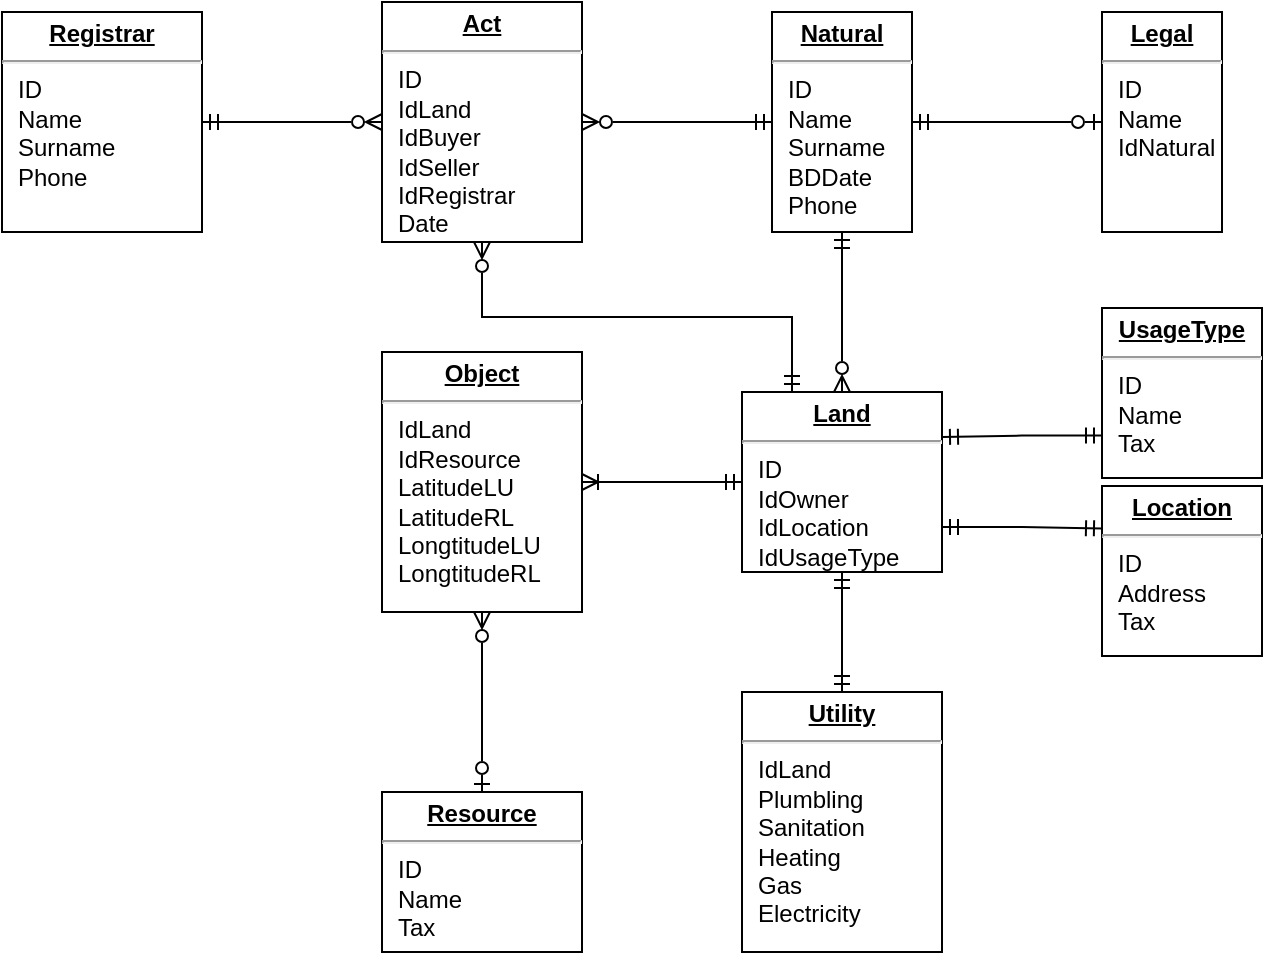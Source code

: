 <mxfile version="16.1.0" type="device" pages="2"><diagram id="dRem97IXqvR1Veg5d401" name="Page-1"><mxGraphModel dx="898" dy="429" grid="1" gridSize="10" guides="1" tooltips="1" connect="1" arrows="1" fold="1" page="1" pageScale="1" pageWidth="827" pageHeight="1169" math="0" shadow="0"><root><mxCell id="0"/><mxCell id="1" parent="0"/><mxCell id="4eVPDkdstp1eb7ESQI7k-11" style="edgeStyle=orthogonalEdgeStyle;rounded=0;orthogonalLoop=1;jettySize=auto;html=1;exitX=0.5;exitY=1;exitDx=0;exitDy=0;entryX=0.5;entryY=0;entryDx=0;entryDy=0;endArrow=ERmandOne;endFill=0;startArrow=ERmandOne;startFill=0;" parent="1" source="4eVPDkdstp1eb7ESQI7k-1" target="4eVPDkdstp1eb7ESQI7k-8" edge="1"><mxGeometry relative="1" as="geometry"/></mxCell><mxCell id="4eVPDkdstp1eb7ESQI7k-13" style="edgeStyle=orthogonalEdgeStyle;rounded=0;orthogonalLoop=1;jettySize=auto;html=1;exitX=1;exitY=0.75;exitDx=0;exitDy=0;entryX=0;entryY=0.25;entryDx=0;entryDy=0;startArrow=ERmandOne;startFill=0;endArrow=ERmandOne;endFill=0;" parent="1" source="4eVPDkdstp1eb7ESQI7k-1" target="4eVPDkdstp1eb7ESQI7k-4" edge="1"><mxGeometry relative="1" as="geometry"/></mxCell><mxCell id="4eVPDkdstp1eb7ESQI7k-15" style="edgeStyle=orthogonalEdgeStyle;rounded=0;orthogonalLoop=1;jettySize=auto;html=1;exitX=0;exitY=0.5;exitDx=0;exitDy=0;startArrow=ERmandOne;startFill=0;endArrow=ERoneToMany;endFill=0;" parent="1" source="4eVPDkdstp1eb7ESQI7k-1" target="4eVPDkdstp1eb7ESQI7k-6" edge="1"><mxGeometry relative="1" as="geometry"/></mxCell><mxCell id="4eVPDkdstp1eb7ESQI7k-1" value="&lt;p style=&quot;margin: 0px ; margin-top: 4px ; text-align: center ; text-decoration: underline&quot;&gt;&lt;b&gt;Land&lt;/b&gt;&lt;/p&gt;&lt;hr&gt;&lt;p style=&quot;margin: 0px ; margin-left: 8px&quot;&gt;ID&lt;/p&gt;&lt;p style=&quot;margin: 0px ; margin-left: 8px&quot;&gt;IdOwner&lt;/p&gt;&lt;p style=&quot;margin: 0px ; margin-left: 8px&quot;&gt;IdLocation&lt;/p&gt;&lt;p style=&quot;margin: 0px ; margin-left: 8px&quot;&gt;IdUsageType&lt;/p&gt;&lt;p style=&quot;margin: 0px ; margin-left: 8px&quot;&gt;&lt;br&gt;&lt;/p&gt;" style="verticalAlign=top;align=left;overflow=fill;fontSize=12;fontFamily=Helvetica;html=1;" parent="1" vertex="1"><mxGeometry x="450" y="240" width="100" height="90" as="geometry"/></mxCell><mxCell id="4eVPDkdstp1eb7ESQI7k-20" style="edgeStyle=orthogonalEdgeStyle;rounded=0;orthogonalLoop=1;jettySize=auto;html=1;exitX=0.5;exitY=1;exitDx=0;exitDy=0;entryX=0.5;entryY=0;entryDx=0;entryDy=0;startArrow=ERmandOne;startFill=0;endArrow=ERzeroToMany;endFill=0;" parent="1" source="4eVPDkdstp1eb7ESQI7k-2" target="4eVPDkdstp1eb7ESQI7k-1" edge="1"><mxGeometry relative="1" as="geometry"/></mxCell><mxCell id="4eVPDkdstp1eb7ESQI7k-21" style="edgeStyle=orthogonalEdgeStyle;rounded=0;orthogonalLoop=1;jettySize=auto;html=1;exitX=0;exitY=0.25;exitDx=0;exitDy=0;entryX=1;entryY=0.75;entryDx=0;entryDy=0;startArrow=ERzeroToOne;startFill=0;endArrow=ERzeroToMany;endFill=0;strokeColor=none;" parent="1" source="4eVPDkdstp1eb7ESQI7k-2" target="4eVPDkdstp1eb7ESQI7k-10" edge="1"><mxGeometry relative="1" as="geometry"/></mxCell><mxCell id="4eVPDkdstp1eb7ESQI7k-23" style="edgeStyle=orthogonalEdgeStyle;rounded=0;orthogonalLoop=1;jettySize=auto;html=1;exitX=0;exitY=0.5;exitDx=0;exitDy=0;entryX=1;entryY=0.5;entryDx=0;entryDy=0;startArrow=ERmandOne;startFill=0;endArrow=ERzeroToMany;endFill=0;" parent="1" source="4eVPDkdstp1eb7ESQI7k-2" target="4eVPDkdstp1eb7ESQI7k-10" edge="1"><mxGeometry relative="1" as="geometry"/></mxCell><mxCell id="4eVPDkdstp1eb7ESQI7k-2" value="&lt;p style=&quot;margin: 0px ; margin-top: 4px ; text-align: center ; text-decoration: underline&quot;&gt;&lt;b&gt;Natural&lt;/b&gt;&lt;/p&gt;&lt;hr&gt;&lt;p style=&quot;margin: 0px ; margin-left: 8px&quot;&gt;ID&lt;/p&gt;&lt;p style=&quot;margin: 0px ; margin-left: 8px&quot;&gt;Name&lt;/p&gt;&lt;p style=&quot;margin: 0px ; margin-left: 8px&quot;&gt;Surname&lt;/p&gt;&lt;p style=&quot;margin: 0px ; margin-left: 8px&quot;&gt;BDDate&lt;/p&gt;&lt;p style=&quot;margin: 0px ; margin-left: 8px&quot;&gt;Phone&lt;/p&gt;&lt;p style=&quot;margin: 0px ; margin-left: 8px&quot;&gt;&lt;br&gt;&lt;/p&gt;" style="verticalAlign=top;align=left;overflow=fill;fontSize=12;fontFamily=Helvetica;html=1;" parent="1" vertex="1"><mxGeometry x="465" y="50" width="70" height="110" as="geometry"/></mxCell><mxCell id="4eVPDkdstp1eb7ESQI7k-22" style="edgeStyle=orthogonalEdgeStyle;rounded=0;orthogonalLoop=1;jettySize=auto;html=1;exitX=0;exitY=0.5;exitDx=0;exitDy=0;entryX=1;entryY=0.5;entryDx=0;entryDy=0;startArrow=ERzeroToOne;startFill=0;endArrow=ERmandOne;endFill=0;" parent="1" source="4eVPDkdstp1eb7ESQI7k-3" target="4eVPDkdstp1eb7ESQI7k-2" edge="1"><mxGeometry relative="1" as="geometry"/></mxCell><mxCell id="4eVPDkdstp1eb7ESQI7k-3" value="&lt;p style=&quot;margin: 0px ; margin-top: 4px ; text-align: center ; text-decoration: underline&quot;&gt;&lt;b&gt;Legal&lt;/b&gt;&lt;/p&gt;&lt;hr&gt;&lt;p style=&quot;margin: 0px ; margin-left: 8px&quot;&gt;ID&lt;/p&gt;&lt;p style=&quot;margin: 0px ; margin-left: 8px&quot;&gt;Name&lt;/p&gt;&lt;p style=&quot;margin: 0px ; margin-left: 8px&quot;&gt;IdNatural&lt;/p&gt;&lt;p style=&quot;margin: 0px ; margin-left: 8px&quot;&gt;&lt;br&gt;&lt;/p&gt;" style="verticalAlign=top;align=left;overflow=fill;fontSize=12;fontFamily=Helvetica;html=1;" parent="1" vertex="1"><mxGeometry x="630" y="50" width="60" height="110" as="geometry"/></mxCell><mxCell id="4eVPDkdstp1eb7ESQI7k-4" value="&lt;p style=&quot;margin: 0px ; margin-top: 4px ; text-align: center ; text-decoration: underline&quot;&gt;&lt;b&gt;Location&lt;/b&gt;&lt;/p&gt;&lt;hr&gt;&lt;p style=&quot;margin: 0px ; margin-left: 8px&quot;&gt;ID&lt;/p&gt;&lt;p style=&quot;margin: 0px ; margin-left: 8px&quot;&gt;Address&lt;/p&gt;&lt;p style=&quot;margin: 0px ; margin-left: 8px&quot;&gt;Tax&lt;/p&gt;&lt;p style=&quot;margin: 0px ; margin-left: 8px&quot;&gt;&lt;br&gt;&lt;/p&gt;&lt;p style=&quot;margin: 0px ; margin-left: 8px&quot;&gt;&lt;br&gt;&lt;/p&gt;" style="verticalAlign=top;align=left;overflow=fill;fontSize=12;fontFamily=Helvetica;html=1;" parent="1" vertex="1"><mxGeometry x="630" y="287" width="80" height="85" as="geometry"/></mxCell><mxCell id="4eVPDkdstp1eb7ESQI7k-12" style="edgeStyle=orthogonalEdgeStyle;rounded=0;orthogonalLoop=1;jettySize=auto;html=1;exitX=0;exitY=0.75;exitDx=0;exitDy=0;entryX=1;entryY=0.25;entryDx=0;entryDy=0;startArrow=ERmandOne;startFill=0;endArrow=ERmandOne;endFill=0;" parent="1" source="4eVPDkdstp1eb7ESQI7k-5" target="4eVPDkdstp1eb7ESQI7k-1" edge="1"><mxGeometry relative="1" as="geometry"/></mxCell><mxCell id="4eVPDkdstp1eb7ESQI7k-5" value="&lt;p style=&quot;margin: 0px ; margin-top: 4px ; text-align: center ; text-decoration: underline&quot;&gt;&lt;b&gt;UsageType&lt;/b&gt;&lt;/p&gt;&lt;hr&gt;&lt;p style=&quot;margin: 0px ; margin-left: 8px&quot;&gt;ID&lt;/p&gt;&lt;p style=&quot;margin: 0px ; margin-left: 8px&quot;&gt;Name&lt;/p&gt;&lt;p style=&quot;margin: 0px ; margin-left: 8px&quot;&gt;Tax&lt;/p&gt;&lt;p style=&quot;margin: 0px ; margin-left: 8px&quot;&gt;&lt;br&gt;&lt;/p&gt;" style="verticalAlign=top;align=left;overflow=fill;fontSize=12;fontFamily=Helvetica;html=1;" parent="1" vertex="1"><mxGeometry x="630" y="198" width="80" height="85" as="geometry"/></mxCell><mxCell id="4eVPDkdstp1eb7ESQI7k-6" value="&lt;p style=&quot;margin: 0px ; margin-top: 4px ; text-align: center ; text-decoration: underline&quot;&gt;&lt;b&gt;Object&lt;/b&gt;&lt;/p&gt;&lt;hr&gt;&lt;p style=&quot;margin: 0px ; margin-left: 8px&quot;&gt;IdLand&lt;/p&gt;&lt;p style=&quot;margin: 0px ; margin-left: 8px&quot;&gt;IdResource&lt;/p&gt;&lt;p style=&quot;margin: 0px ; margin-left: 8px&quot;&gt;LatitudeLU&lt;/p&gt;&lt;p style=&quot;margin: 0px ; margin-left: 8px&quot;&gt;LatitudeRL&lt;/p&gt;&lt;p style=&quot;margin: 0px ; margin-left: 8px&quot;&gt;LongtitudeLU&lt;/p&gt;&lt;p style=&quot;margin: 0px ; margin-left: 8px&quot;&gt;LongtitudeRL&lt;/p&gt;&lt;p style=&quot;margin: 0px ; margin-left: 8px&quot;&gt;&lt;br&gt;&lt;/p&gt;" style="verticalAlign=top;align=left;overflow=fill;fontSize=12;fontFamily=Helvetica;html=1;" parent="1" vertex="1"><mxGeometry x="270" y="220" width="100" height="130" as="geometry"/></mxCell><mxCell id="4eVPDkdstp1eb7ESQI7k-14" style="edgeStyle=orthogonalEdgeStyle;rounded=0;orthogonalLoop=1;jettySize=auto;html=1;exitX=0.5;exitY=0;exitDx=0;exitDy=0;entryX=0.5;entryY=1;entryDx=0;entryDy=0;startArrow=ERzeroToOne;startFill=0;endArrow=ERzeroToMany;endFill=0;" parent="1" source="4eVPDkdstp1eb7ESQI7k-7" target="4eVPDkdstp1eb7ESQI7k-6" edge="1"><mxGeometry relative="1" as="geometry"/></mxCell><mxCell id="4eVPDkdstp1eb7ESQI7k-7" value="&lt;p style=&quot;margin: 0px ; margin-top: 4px ; text-align: center ; text-decoration: underline&quot;&gt;&lt;b&gt;Resource&lt;/b&gt;&lt;/p&gt;&lt;hr&gt;&lt;p style=&quot;margin: 0px ; margin-left: 8px&quot;&gt;ID&lt;/p&gt;&lt;p style=&quot;margin: 0px ; margin-left: 8px&quot;&gt;Name&lt;/p&gt;&lt;p style=&quot;margin: 0px ; margin-left: 8px&quot;&gt;Tax&lt;/p&gt;&lt;p style=&quot;margin: 0px ; margin-left: 8px&quot;&gt;&lt;br&gt;&lt;/p&gt;" style="verticalAlign=top;align=left;overflow=fill;fontSize=12;fontFamily=Helvetica;html=1;" parent="1" vertex="1"><mxGeometry x="270" y="440" width="100" height="80" as="geometry"/></mxCell><mxCell id="4eVPDkdstp1eb7ESQI7k-8" value="&lt;p style=&quot;margin: 0px ; margin-top: 4px ; text-align: center ; text-decoration: underline&quot;&gt;&lt;b&gt;Utility&lt;/b&gt;&lt;/p&gt;&lt;hr&gt;&lt;p style=&quot;margin: 0px ; margin-left: 8px&quot;&gt;IdLand&lt;/p&gt;&lt;p style=&quot;margin: 0px ; margin-left: 8px&quot;&gt;Plumbling&lt;/p&gt;&lt;p style=&quot;margin: 0px ; margin-left: 8px&quot;&gt;Sanitation&lt;/p&gt;&lt;p style=&quot;margin: 0px ; margin-left: 8px&quot;&gt;Heating&lt;/p&gt;&lt;p style=&quot;margin: 0px ; margin-left: 8px&quot;&gt;Gas&lt;/p&gt;&lt;p style=&quot;margin: 0px ; margin-left: 8px&quot;&gt;Electricity&lt;/p&gt;&lt;p style=&quot;margin: 0px ; margin-left: 8px&quot;&gt;&lt;br&gt;&lt;/p&gt;" style="verticalAlign=top;align=left;overflow=fill;fontSize=12;fontFamily=Helvetica;html=1;" parent="1" vertex="1"><mxGeometry x="450" y="390" width="100" height="130" as="geometry"/></mxCell><mxCell id="4eVPDkdstp1eb7ESQI7k-25" style="edgeStyle=orthogonalEdgeStyle;rounded=0;orthogonalLoop=1;jettySize=auto;html=1;exitX=1;exitY=0.5;exitDx=0;exitDy=0;entryX=0;entryY=0.5;entryDx=0;entryDy=0;startArrow=ERmandOne;startFill=0;endArrow=ERzeroToMany;endFill=0;" parent="1" source="4eVPDkdstp1eb7ESQI7k-9" target="4eVPDkdstp1eb7ESQI7k-10" edge="1"><mxGeometry relative="1" as="geometry"/></mxCell><mxCell id="4eVPDkdstp1eb7ESQI7k-9" value="&lt;p style=&quot;margin: 0px ; margin-top: 4px ; text-align: center ; text-decoration: underline&quot;&gt;&lt;b&gt;Registrar&lt;/b&gt;&lt;/p&gt;&lt;hr&gt;&lt;p style=&quot;margin: 0px ; margin-left: 8px&quot;&gt;ID&lt;/p&gt;&lt;p style=&quot;margin: 0px ; margin-left: 8px&quot;&gt;Name&lt;/p&gt;&lt;p style=&quot;margin: 0px ; margin-left: 8px&quot;&gt;Surname&lt;/p&gt;&lt;p style=&quot;margin: 0px ; margin-left: 8px&quot;&gt;Phone&lt;/p&gt;&lt;p style=&quot;margin: 0px ; margin-left: 8px&quot;&gt;&lt;br&gt;&lt;/p&gt;" style="verticalAlign=top;align=left;overflow=fill;fontSize=12;fontFamily=Helvetica;html=1;" parent="1" vertex="1"><mxGeometry x="80" y="50" width="100" height="110" as="geometry"/></mxCell><mxCell id="4Smw0XALarZIX-SRAqZl-2" style="edgeStyle=orthogonalEdgeStyle;rounded=0;orthogonalLoop=1;jettySize=auto;html=1;exitX=0.5;exitY=1;exitDx=0;exitDy=0;entryX=0.25;entryY=0;entryDx=0;entryDy=0;endArrow=ERmandOne;endFill=0;startArrow=ERzeroToMany;startFill=0;" parent="1" source="4eVPDkdstp1eb7ESQI7k-10" target="4eVPDkdstp1eb7ESQI7k-1" edge="1"><mxGeometry relative="1" as="geometry"/></mxCell><mxCell id="4eVPDkdstp1eb7ESQI7k-10" value="&lt;p style=&quot;margin: 0px ; margin-top: 4px ; text-align: center ; text-decoration: underline&quot;&gt;&lt;b&gt;Act&lt;/b&gt;&lt;/p&gt;&lt;hr&gt;&lt;p style=&quot;margin: 0px ; margin-left: 8px&quot;&gt;ID&lt;/p&gt;&lt;p style=&quot;margin: 0px ; margin-left: 8px&quot;&gt;IdLand&lt;/p&gt;&lt;p style=&quot;margin: 0px ; margin-left: 8px&quot;&gt;IdBuyer&lt;/p&gt;&lt;p style=&quot;margin: 0px ; margin-left: 8px&quot;&gt;IdSeller&lt;/p&gt;&lt;p style=&quot;margin: 0px ; margin-left: 8px&quot;&gt;IdRegistrar&lt;/p&gt;&lt;p style=&quot;margin: 0px ; margin-left: 8px&quot;&gt;Date&lt;/p&gt;&lt;p style=&quot;margin: 0px ; margin-left: 8px&quot;&gt;&lt;br&gt;&lt;/p&gt;" style="verticalAlign=top;align=left;overflow=fill;fontSize=12;fontFamily=Helvetica;html=1;" parent="1" vertex="1"><mxGeometry x="270" y="45" width="100" height="120" as="geometry"/></mxCell></root></mxGraphModel></diagram><diagram id="jjpsH7fdC58fuieKZoK3" name="Page-2"><mxGraphModel dx="945" dy="452" grid="1" gridSize="10" guides="1" tooltips="1" connect="1" arrows="1" fold="1" page="1" pageScale="1" pageWidth="827" pageHeight="1169" math="0" shadow="0"><root><mxCell id="xmkywBRnXsIrLhbnDRBD-0"/><mxCell id="xmkywBRnXsIrLhbnDRBD-1" parent="xmkywBRnXsIrLhbnDRBD-0"/><mxCell id="ANMacjhzNQ4WQCDmCYXE-0" style="edgeStyle=orthogonalEdgeStyle;rounded=0;orthogonalLoop=1;jettySize=auto;html=1;exitX=0.5;exitY=1;exitDx=0;exitDy=0;entryX=0.5;entryY=0;entryDx=0;entryDy=0;endArrow=ERmandOne;endFill=0;startArrow=ERmandOne;startFill=0;" edge="1" parent="xmkywBRnXsIrLhbnDRBD-1" target="ANMacjhzNQ4WQCDmCYXE-16"><mxGeometry relative="1" as="geometry"><mxPoint x="500" y="330" as="sourcePoint"/></mxGeometry></mxCell><mxCell id="ANMacjhzNQ4WQCDmCYXE-1" style="edgeStyle=orthogonalEdgeStyle;rounded=0;orthogonalLoop=1;jettySize=auto;html=1;exitX=1;exitY=0.75;exitDx=0;exitDy=0;entryX=0;entryY=0.5;entryDx=0;entryDy=0;startArrow=ERmandOne;startFill=0;endArrow=ERmandOne;endFill=0;" edge="1" parent="xmkywBRnXsIrLhbnDRBD-1" source="ANMacjhzNQ4WQCDmCYXE-21" target="ANMacjhzNQ4WQCDmCYXE-23"><mxGeometry relative="1" as="geometry"><mxPoint x="550" y="307.5" as="sourcePoint"/><mxPoint x="630" y="308.25" as="targetPoint"/></mxGeometry></mxCell><mxCell id="ANMacjhzNQ4WQCDmCYXE-2" style="edgeStyle=orthogonalEdgeStyle;rounded=0;orthogonalLoop=1;jettySize=auto;html=1;exitX=0;exitY=0.5;exitDx=0;exitDy=0;startArrow=ERmandOne;startFill=0;endArrow=ERoneToMany;endFill=0;" edge="1" parent="xmkywBRnXsIrLhbnDRBD-1" source="ANMacjhzNQ4WQCDmCYXE-21" target="ANMacjhzNQ4WQCDmCYXE-13"><mxGeometry relative="1" as="geometry"><mxPoint x="450" y="285" as="sourcePoint"/></mxGeometry></mxCell><mxCell id="ANMacjhzNQ4WQCDmCYXE-4" style="edgeStyle=orthogonalEdgeStyle;rounded=0;orthogonalLoop=1;jettySize=auto;html=1;exitX=0.5;exitY=1;exitDx=0;exitDy=0;entryX=0.5;entryY=0;entryDx=0;entryDy=0;startArrow=ERmandOne;startFill=0;endArrow=ERzeroToMany;endFill=0;" edge="1" parent="xmkywBRnXsIrLhbnDRBD-1" source="ANMacjhzNQ4WQCDmCYXE-7" target="ANMacjhzNQ4WQCDmCYXE-21"><mxGeometry relative="1" as="geometry"><mxPoint x="500" y="240" as="targetPoint"/></mxGeometry></mxCell><mxCell id="ANMacjhzNQ4WQCDmCYXE-5" style="edgeStyle=orthogonalEdgeStyle;rounded=0;orthogonalLoop=1;jettySize=auto;html=1;exitX=0;exitY=0.25;exitDx=0;exitDy=0;entryX=1;entryY=0.75;entryDx=0;entryDy=0;startArrow=ERzeroToOne;startFill=0;endArrow=ERzeroToMany;endFill=0;strokeColor=none;" edge="1" parent="xmkywBRnXsIrLhbnDRBD-1" source="ANMacjhzNQ4WQCDmCYXE-7" target="ANMacjhzNQ4WQCDmCYXE-20"><mxGeometry relative="1" as="geometry"/></mxCell><mxCell id="ANMacjhzNQ4WQCDmCYXE-6" style="edgeStyle=orthogonalEdgeStyle;rounded=0;orthogonalLoop=1;jettySize=auto;html=1;exitX=0;exitY=0.5;exitDx=0;exitDy=0;entryX=1;entryY=0.5;entryDx=0;entryDy=0;startArrow=ERmandOne;startFill=0;endArrow=ERzeroToMany;endFill=0;" edge="1" parent="xmkywBRnXsIrLhbnDRBD-1" source="ANMacjhzNQ4WQCDmCYXE-7" target="ANMacjhzNQ4WQCDmCYXE-20"><mxGeometry relative="1" as="geometry"/></mxCell><mxCell id="ANMacjhzNQ4WQCDmCYXE-7" value="&lt;p style=&quot;margin: 0px ; margin-top: 4px ; text-align: center ; text-decoration: underline&quot;&gt;&lt;b&gt;Natural&lt;/b&gt;&lt;/p&gt;&lt;hr&gt;&lt;p style=&quot;margin: 0px ; margin-left: 8px&quot;&gt;ID&lt;/p&gt;&lt;p style=&quot;margin: 0px ; margin-left: 8px&quot;&gt;Name&lt;/p&gt;&lt;p style=&quot;margin: 0px ; margin-left: 8px&quot;&gt;Surname&lt;/p&gt;&lt;p style=&quot;margin: 0px ; margin-left: 8px&quot;&gt;BDDate&lt;/p&gt;&lt;p style=&quot;margin: 0px ; margin-left: 8px&quot;&gt;Phone&lt;/p&gt;&lt;p style=&quot;margin: 0px ; margin-left: 8px&quot;&gt;&lt;br&gt;&lt;/p&gt;" style="verticalAlign=top;align=left;overflow=fill;fontSize=12;fontFamily=Helvetica;html=1;" vertex="1" parent="xmkywBRnXsIrLhbnDRBD-1"><mxGeometry x="465" y="50" width="70" height="110" as="geometry"/></mxCell><mxCell id="ANMacjhzNQ4WQCDmCYXE-8" style="edgeStyle=orthogonalEdgeStyle;rounded=0;orthogonalLoop=1;jettySize=auto;html=1;exitX=0;exitY=0.5;exitDx=0;exitDy=0;entryX=1;entryY=0.5;entryDx=0;entryDy=0;startArrow=ERzeroToOne;startFill=0;endArrow=ERmandOne;endFill=0;" edge="1" parent="xmkywBRnXsIrLhbnDRBD-1" source="ANMacjhzNQ4WQCDmCYXE-9" target="ANMacjhzNQ4WQCDmCYXE-7"><mxGeometry relative="1" as="geometry"/></mxCell><mxCell id="ANMacjhzNQ4WQCDmCYXE-9" value="&lt;p style=&quot;margin: 0px ; margin-top: 4px ; text-align: center ; text-decoration: underline&quot;&gt;&lt;b&gt;Legal&lt;/b&gt;&lt;/p&gt;&lt;hr&gt;&lt;p style=&quot;margin: 0px ; margin-left: 8px&quot;&gt;ID&lt;/p&gt;&lt;p style=&quot;margin: 0px ; margin-left: 8px&quot;&gt;Name&lt;/p&gt;&lt;p style=&quot;margin: 0px ; margin-left: 8px&quot;&gt;Phone&lt;/p&gt;&lt;p style=&quot;margin: 0px ; margin-left: 8px&quot;&gt;&lt;br&gt;&lt;/p&gt;" style="verticalAlign=top;align=left;overflow=fill;fontSize=12;fontFamily=Helvetica;html=1;" vertex="1" parent="xmkywBRnXsIrLhbnDRBD-1"><mxGeometry x="630" y="50" width="60" height="110" as="geometry"/></mxCell><mxCell id="ANMacjhzNQ4WQCDmCYXE-11" style="edgeStyle=orthogonalEdgeStyle;rounded=0;orthogonalLoop=1;jettySize=auto;html=1;exitX=0;exitY=0.5;exitDx=0;exitDy=0;entryX=1;entryY=0.25;entryDx=0;entryDy=0;startArrow=ERmandOne;startFill=0;endArrow=ERmandOne;endFill=0;" edge="1" parent="xmkywBRnXsIrLhbnDRBD-1" source="ANMacjhzNQ4WQCDmCYXE-22" target="ANMacjhzNQ4WQCDmCYXE-21"><mxGeometry relative="1" as="geometry"><mxPoint x="630" y="261.75" as="sourcePoint"/><mxPoint x="550" y="262.5" as="targetPoint"/></mxGeometry></mxCell><mxCell id="ANMacjhzNQ4WQCDmCYXE-13" value="&lt;p style=&quot;margin: 0px ; margin-top: 4px ; text-align: center ; text-decoration: underline&quot;&gt;&lt;b&gt;Object&lt;/b&gt;&lt;/p&gt;&lt;hr&gt;&lt;p style=&quot;margin: 0px ; margin-left: 8px&quot;&gt;IdLand&lt;/p&gt;&lt;p style=&quot;margin: 0px ; margin-left: 8px&quot;&gt;IdResource&lt;/p&gt;&lt;p style=&quot;margin: 0px ; margin-left: 8px&quot;&gt;LatitudeLU&lt;/p&gt;&lt;p style=&quot;margin: 0px ; margin-left: 8px&quot;&gt;LatitudeRL&lt;/p&gt;&lt;p style=&quot;margin: 0px ; margin-left: 8px&quot;&gt;LongtitudeLU&lt;/p&gt;&lt;p style=&quot;margin: 0px ; margin-left: 8px&quot;&gt;LongtitudeRL&lt;/p&gt;&lt;p style=&quot;margin: 0px ; margin-left: 8px&quot;&gt;&lt;br&gt;&lt;/p&gt;" style="verticalAlign=top;align=left;overflow=fill;fontSize=12;fontFamily=Helvetica;html=1;" vertex="1" parent="xmkywBRnXsIrLhbnDRBD-1"><mxGeometry x="270" y="220" width="100" height="130" as="geometry"/></mxCell><mxCell id="ANMacjhzNQ4WQCDmCYXE-14" style="edgeStyle=orthogonalEdgeStyle;rounded=0;orthogonalLoop=1;jettySize=auto;html=1;exitX=0.5;exitY=0;exitDx=0;exitDy=0;entryX=0.5;entryY=1;entryDx=0;entryDy=0;startArrow=ERzeroToOne;startFill=0;endArrow=ERzeroToMany;endFill=0;" edge="1" parent="xmkywBRnXsIrLhbnDRBD-1" source="ANMacjhzNQ4WQCDmCYXE-15" target="ANMacjhzNQ4WQCDmCYXE-13"><mxGeometry relative="1" as="geometry"/></mxCell><mxCell id="ANMacjhzNQ4WQCDmCYXE-15" value="&lt;p style=&quot;margin: 0px ; margin-top: 4px ; text-align: center ; text-decoration: underline&quot;&gt;&lt;b&gt;Resource&lt;/b&gt;&lt;/p&gt;&lt;hr&gt;&lt;p style=&quot;margin: 0px ; margin-left: 8px&quot;&gt;ID&lt;/p&gt;&lt;p style=&quot;margin: 0px ; margin-left: 8px&quot;&gt;Name&lt;/p&gt;&lt;p style=&quot;margin: 0px ; margin-left: 8px&quot;&gt;Tax&lt;/p&gt;&lt;p style=&quot;margin: 0px ; margin-left: 8px&quot;&gt;&lt;br&gt;&lt;/p&gt;" style="verticalAlign=top;align=left;overflow=fill;fontSize=12;fontFamily=Helvetica;html=1;" vertex="1" parent="xmkywBRnXsIrLhbnDRBD-1"><mxGeometry x="270" y="440" width="100" height="80" as="geometry"/></mxCell><mxCell id="ANMacjhzNQ4WQCDmCYXE-16" value="&lt;p style=&quot;margin: 0px ; margin-top: 4px ; text-align: center ; text-decoration: underline&quot;&gt;&lt;b&gt;Utility&lt;/b&gt;&lt;/p&gt;&lt;hr&gt;&lt;p style=&quot;margin: 0px ; margin-left: 8px&quot;&gt;IdLand&lt;/p&gt;&lt;p style=&quot;margin: 0px ; margin-left: 8px&quot;&gt;Plumbling&lt;/p&gt;&lt;p style=&quot;margin: 0px ; margin-left: 8px&quot;&gt;Sanitation&lt;/p&gt;&lt;p style=&quot;margin: 0px ; margin-left: 8px&quot;&gt;Heating&lt;/p&gt;&lt;p style=&quot;margin: 0px ; margin-left: 8px&quot;&gt;Gas&lt;/p&gt;&lt;p style=&quot;margin: 0px ; margin-left: 8px&quot;&gt;Electricity&lt;/p&gt;&lt;p style=&quot;margin: 0px ; margin-left: 8px&quot;&gt;&lt;br&gt;&lt;/p&gt;" style="verticalAlign=top;align=left;overflow=fill;fontSize=12;fontFamily=Helvetica;html=1;" vertex="1" parent="xmkywBRnXsIrLhbnDRBD-1"><mxGeometry x="450" y="390" width="100" height="130" as="geometry"/></mxCell><mxCell id="ANMacjhzNQ4WQCDmCYXE-17" style="edgeStyle=orthogonalEdgeStyle;rounded=0;orthogonalLoop=1;jettySize=auto;html=1;exitX=1;exitY=0.5;exitDx=0;exitDy=0;entryX=0;entryY=0.5;entryDx=0;entryDy=0;startArrow=ERmandOne;startFill=0;endArrow=ERzeroToMany;endFill=0;" edge="1" parent="xmkywBRnXsIrLhbnDRBD-1" source="ANMacjhzNQ4WQCDmCYXE-18" target="ANMacjhzNQ4WQCDmCYXE-20"><mxGeometry relative="1" as="geometry"/></mxCell><mxCell id="ANMacjhzNQ4WQCDmCYXE-18" value="&lt;p style=&quot;margin: 0px ; margin-top: 4px ; text-align: center ; text-decoration: underline&quot;&gt;&lt;b&gt;Registrar&lt;/b&gt;&lt;/p&gt;&lt;hr&gt;&lt;p style=&quot;margin: 0px ; margin-left: 8px&quot;&gt;ID&lt;/p&gt;&lt;p style=&quot;margin: 0px ; margin-left: 8px&quot;&gt;Name&lt;/p&gt;&lt;p style=&quot;margin: 0px ; margin-left: 8px&quot;&gt;Surname&lt;/p&gt;&lt;p style=&quot;margin: 0px ; margin-left: 8px&quot;&gt;Phone&lt;/p&gt;&lt;p style=&quot;margin: 0px ; margin-left: 8px&quot;&gt;&lt;br&gt;&lt;/p&gt;" style="verticalAlign=top;align=left;overflow=fill;fontSize=12;fontFamily=Helvetica;html=1;" vertex="1" parent="xmkywBRnXsIrLhbnDRBD-1"><mxGeometry x="80" y="50" width="100" height="110" as="geometry"/></mxCell><mxCell id="ANMacjhzNQ4WQCDmCYXE-19" style="edgeStyle=orthogonalEdgeStyle;rounded=0;orthogonalLoop=1;jettySize=auto;html=1;exitX=0.5;exitY=1;exitDx=0;exitDy=0;entryX=0.25;entryY=0;entryDx=0;entryDy=0;endArrow=ERmandOne;endFill=0;startArrow=ERzeroToMany;startFill=0;" edge="1" parent="xmkywBRnXsIrLhbnDRBD-1" source="ANMacjhzNQ4WQCDmCYXE-20" target="ANMacjhzNQ4WQCDmCYXE-21"><mxGeometry relative="1" as="geometry"><mxPoint x="475" y="240" as="targetPoint"/></mxGeometry></mxCell><mxCell id="ANMacjhzNQ4WQCDmCYXE-20" value="&lt;p style=&quot;margin: 0px ; margin-top: 4px ; text-align: center ; text-decoration: underline&quot;&gt;&lt;b&gt;Act&lt;/b&gt;&lt;/p&gt;&lt;hr&gt;&lt;p style=&quot;margin: 0px ; margin-left: 8px&quot;&gt;IdLand&lt;/p&gt;&lt;p style=&quot;margin: 0px ; margin-left: 8px&quot;&gt;IdBuyer&lt;/p&gt;&lt;p style=&quot;margin: 0px ; margin-left: 8px&quot;&gt;IdSeller&lt;/p&gt;&lt;p style=&quot;margin: 0px ; margin-left: 8px&quot;&gt;IdRegistrar&lt;/p&gt;&lt;p style=&quot;margin: 0px ; margin-left: 8px&quot;&gt;Date&lt;/p&gt;&lt;p style=&quot;margin: 0px ; margin-left: 8px&quot;&gt;&lt;br&gt;&lt;/p&gt;" style="verticalAlign=top;align=left;overflow=fill;fontSize=12;fontFamily=Helvetica;html=1;" vertex="1" parent="xmkywBRnXsIrLhbnDRBD-1"><mxGeometry x="270" y="45" width="100" height="120" as="geometry"/></mxCell><mxCell id="ANMacjhzNQ4WQCDmCYXE-21" value="&lt;div style=&quot;text-align: center ; box-sizing: border-box ; width: 100% ; background: rgb(228 , 228 , 228) ; padding: 2px&quot;&gt;Land&lt;/div&gt;&lt;table style=&quot;width: 100% ; font-size: 1em&quot; cellpadding=&quot;2&quot; cellspacing=&quot;0&quot;&gt;&lt;tbody&gt;&lt;tr&gt;&lt;td&gt;PK&lt;/td&gt;&lt;td&gt;ID&lt;span style=&quot;white-space: pre&quot;&gt;&#9;&lt;/span&gt;&lt;span style=&quot;white-space: pre&quot;&gt;&#9;&lt;/span&gt;&lt;span style=&quot;white-space: pre&quot;&gt;&#9;&lt;/span&gt;INT&lt;/td&gt;&lt;/tr&gt;&lt;tr&gt;&lt;td&gt;FK&lt;/td&gt;&lt;td&gt;IdOwner&lt;span style=&quot;white-space: pre&quot;&gt;&#9;&lt;/span&gt;&lt;span style=&quot;white-space: pre&quot;&gt;&#9;&lt;/span&gt;INT&lt;/td&gt;&lt;/tr&gt;&lt;tr&gt;&lt;td&gt;FK&lt;br&gt;FK&lt;/td&gt;&lt;td&gt;IdLocation&lt;span style=&quot;white-space: pre&quot;&gt;&#9;&lt;/span&gt;INT&lt;br&gt;IdUsageType&lt;span style=&quot;white-space: pre&quot;&gt;&#9;&lt;/span&gt;INT&lt;/td&gt;&lt;/tr&gt;&lt;/tbody&gt;&lt;/table&gt;" style="verticalAlign=top;align=left;overflow=fill;html=1;" vertex="1" parent="xmkywBRnXsIrLhbnDRBD-1"><mxGeometry x="435" y="240" width="130" height="90" as="geometry"/></mxCell><mxCell id="ANMacjhzNQ4WQCDmCYXE-22" value="&lt;div style=&quot;text-align: center ; box-sizing: border-box ; width: 100% ; background: rgb(228 , 228 , 228) ; padding: 2px&quot;&gt;UsageType&lt;/div&gt;&lt;table style=&quot;width: 100% ; font-size: 1em&quot; cellpadding=&quot;2&quot; cellspacing=&quot;0&quot;&gt;&lt;tbody&gt;&lt;tr&gt;&lt;td&gt;PK&lt;/td&gt;&lt;td&gt;ID&lt;span style=&quot;white-space: pre&quot;&gt;&#9;&lt;/span&gt;&lt;span style=&quot;white-space: pre&quot;&gt;&#9;&lt;/span&gt;INT&lt;/td&gt;&lt;/tr&gt;&lt;tr&gt;&lt;td&gt;&lt;br&gt;&lt;/td&gt;&lt;td&gt;Name&lt;span style=&quot;white-space: pre&quot;&gt;&#9;&lt;/span&gt;VARCHAR(50)&lt;/td&gt;&lt;/tr&gt;&lt;tr&gt;&lt;td&gt;&lt;br&gt;&lt;/td&gt;&lt;td&gt;Tax&lt;span style=&quot;white-space: pre&quot;&gt;&#9;&lt;/span&gt;&lt;span style=&quot;white-space: pre&quot;&gt;&#9;&lt;/span&gt;REAL&lt;/td&gt;&lt;/tr&gt;&lt;/tbody&gt;&lt;/table&gt;" style="verticalAlign=top;align=left;overflow=fill;html=1;" vertex="1" parent="xmkywBRnXsIrLhbnDRBD-1"><mxGeometry x="640" y="190" width="160" height="90" as="geometry"/></mxCell><mxCell id="ANMacjhzNQ4WQCDmCYXE-23" value="&lt;div style=&quot;text-align: center ; box-sizing: border-box ; width: 100% ; background: rgb(228 , 228 , 228) ; padding: 2px&quot;&gt;Location&lt;/div&gt;&lt;table style=&quot;width: 100% ; font-size: 1em&quot; cellpadding=&quot;2&quot; cellspacing=&quot;0&quot;&gt;&lt;tbody&gt;&lt;tr&gt;&lt;td&gt;PK&lt;/td&gt;&lt;td&gt;ID&lt;span style=&quot;white-space: pre&quot;&gt;&#9;&lt;/span&gt;&lt;span style=&quot;white-space: pre&quot;&gt;&#9;&lt;/span&gt;INT&lt;/td&gt;&lt;/tr&gt;&lt;tr&gt;&lt;td&gt;&lt;br&gt;&lt;/td&gt;&lt;td&gt;Address&amp;nbsp; &amp;nbsp;VARCHAR(50)&lt;/td&gt;&lt;/tr&gt;&lt;tr&gt;&lt;td&gt;&lt;br&gt;&lt;/td&gt;&lt;td&gt;Tax&lt;span style=&quot;white-space: pre&quot;&gt;&#9;&lt;/span&gt;&lt;span style=&quot;white-space: pre&quot;&gt;&#9;&lt;/span&gt;REAL&lt;/td&gt;&lt;/tr&gt;&lt;/tbody&gt;&lt;/table&gt;" style="verticalAlign=top;align=left;overflow=fill;html=1;" vertex="1" parent="xmkywBRnXsIrLhbnDRBD-1"><mxGeometry x="640" y="290" width="160" height="90" as="geometry"/></mxCell></root></mxGraphModel></diagram></mxfile>